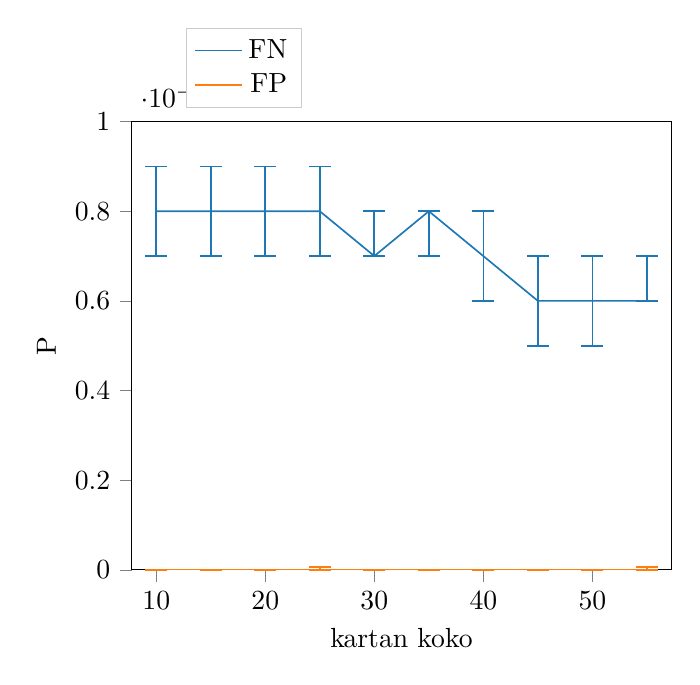 % This file was created by matplotlib2tikz v0.6.14.
\begin{tikzpicture}

\definecolor{color1}{rgb}{1,0.498,0.055}
\definecolor{color0}{rgb}{0.122,0.467,0.706}

\begin{axis}[
xlabel={kartan koko},
ylabel={P},
xmin=7.75, xmax=57.25,
ymin=-0.0, ymax=0.01,
tick align=outside,
tick pos=left,
x grid style={white!69.02!black},
y grid style={white!69.02!black}
,
legend entries={{FN},{FP}},
legend cell align={right},
legend style={draw=white!80.0!black},
legend style={at={(0.1,1.03)},anchor=south west}
]  % replace the ending bracket
\addlegendimage{no markers, color0}
\addlegendimage{no markers, color1}%]
\path [draw=color0, semithick] (axis cs:10,0.007)
--(axis cs:10,0.009);

\path [draw=color0, semithick] (axis cs:15,0.007)
--(axis cs:15,0.009);

\path [draw=color0, semithick] (axis cs:20,0.007)
--(axis cs:20,0.009);

\path [draw=color0, semithick] (axis cs:25,0.007)
--(axis cs:25,0.009);

\path [draw=color0, semithick] (axis cs:30,0.007)
--(axis cs:30,0.008);

\path [draw=color0, semithick] (axis cs:35,0.007)
--(axis cs:35,0.008);

\path [draw=color0, semithick] (axis cs:40,0.006)
--(axis cs:40,0.008);

\path [draw=color0, semithick] (axis cs:45,0.005)
--(axis cs:45,0.007);

\path [draw=color0, semithick] (axis cs:50,0.005)
--(axis cs:50,0.007);

\path [draw=color0, semithick] (axis cs:55,0.006)
--(axis cs:55,0.007);

\path [draw=color1, semithick] (axis cs:10,0)
--(axis cs:10,0);

\path [draw=color1, semithick] (axis cs:15,5.0e-09)
--(axis cs:15,0.0);

\path [draw=color1, semithick] (axis cs:20,0)
--(axis cs:20,0);

\path [draw=color1, semithick] (axis cs:25,5.859e-05)
--(axis cs:25,0.0);

\path [draw=color1, semithick] (axis cs:30,0.0)
--(axis cs:30,0.0);

\path [draw=color1, semithick] (axis cs:35,5.0e-09)
--(axis cs:35,0.0);

\path [draw=color1, semithick] (axis cs:40,0)
--(axis cs:40,0);

\path [draw=color1, semithick] (axis cs:45,5.0e-09)
--(axis cs:45,0.0);

\path [draw=color1, semithick] (axis cs:50,0)
--(axis cs:50,0);

\path [draw=color1, semithick] (axis cs:55,5.859e-05)
--(axis cs:55,0.0);

\addplot [semithick, color0, mark=-, mark size=4, mark options={solid}, only marks, forget plot]
table {%
10 0.007
15 0.007
20 0.007
25 0.007
30 0.007
35 0.007
40 0.006
45 0.005
50 0.005
55 0.006
};
\addplot [semithick, color0, mark=-, mark size=4, mark options={solid}, only marks, forget plot]
table {%
10 0.009
15 0.009
20 0.009
25 0.009
30 0.008
35 0.008
40 0.008
45 0.007
50 0.007
55 0.007
};
\addplot [semithick, color1, mark=-, mark size=4, mark options={solid}, only marks, forget plot]
table {%
10 0
15 5.0e-09
20 0
25 5.859e-05
30 0.0
35 5.0e-09
40 0
45 5.0e-09
50 0
55 5.859e-05
};
\addplot [semithick, color1, mark=-, mark size=4, mark options={solid}, only marks, forget plot]
table {%
10 0
15 0.0
20 0
25 0.0
30 0.0
35 0.0
40 0
45 0.0
50 0
55 0.0
};
\addplot [semithick, color0, forget plot]
table {%
10 0.008
15 0.008
20 0.008
25 0.008
30 0.007
35 0.008
40 0.007
45 0.006
50 0.006
55 0.006
};
\addplot [semithick, color1, forget plot]
table {%
10 0
15 0.0
20 0
25 0.0
30 0.0
35 0.0
40 0
45 0.0
50 0
55 0.0
};
\end{axis}

\end{tikzpicture}